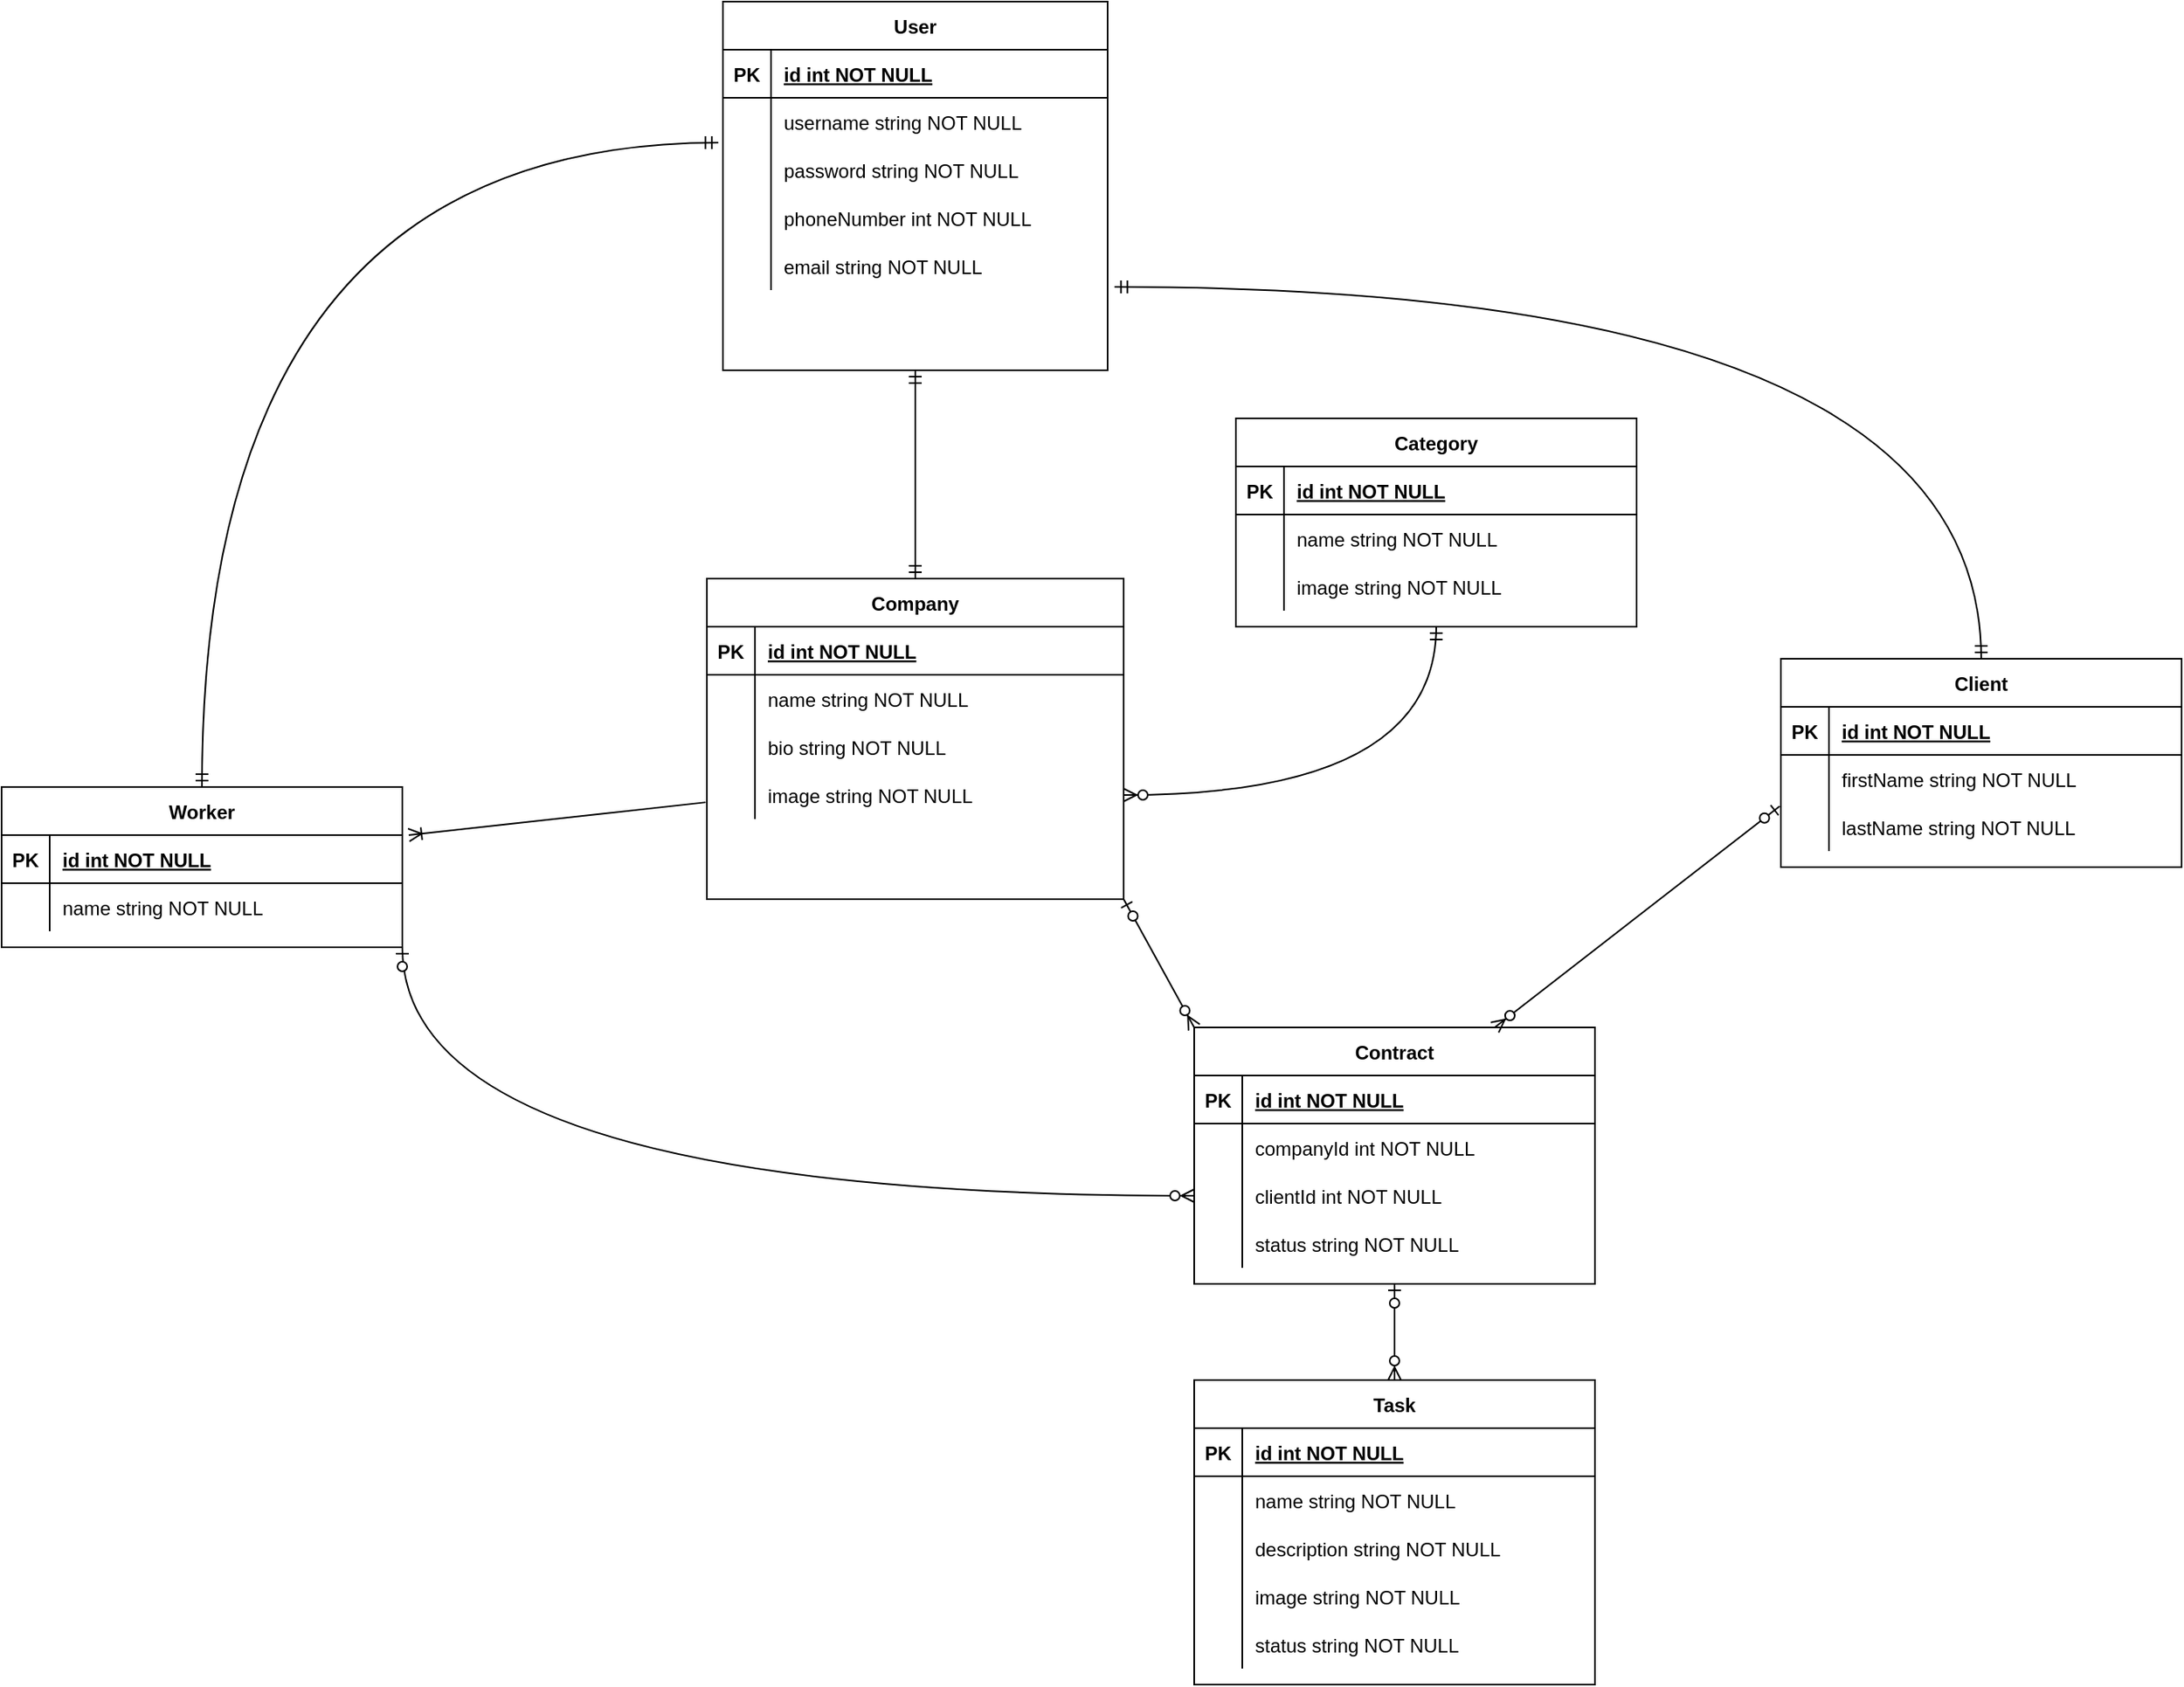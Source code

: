 <mxfile>
    <diagram id="NqnBWWsW14oWl0AOZJB6" name="Page-1">
        <mxGraphModel dx="2375" dy="1857" grid="1" gridSize="10" guides="1" tooltips="1" connect="1" arrows="1" fold="1" page="1" pageScale="1" pageWidth="827" pageHeight="1169" math="0" shadow="0">
            <root>
                <mxCell id="0"/>
                <mxCell id="1" parent="0"/>
                <mxCell id="oNIHpnh7bQgrqTydq-CB-7" value="Company" style="shape=table;startSize=30;container=1;collapsible=1;childLayout=tableLayout;fixedRows=1;rowLines=0;fontStyle=1;align=center;resizeLast=1;" parent="1" vertex="1">
                    <mxGeometry x="-140" y="-110" width="260" height="200" as="geometry"/>
                </mxCell>
                <mxCell id="oNIHpnh7bQgrqTydq-CB-8" value="" style="shape=partialRectangle;collapsible=0;dropTarget=0;pointerEvents=0;fillColor=none;points=[[0,0.5],[1,0.5]];portConstraint=eastwest;top=0;left=0;right=0;bottom=1;" parent="oNIHpnh7bQgrqTydq-CB-7" vertex="1">
                    <mxGeometry y="30" width="260" height="30" as="geometry"/>
                </mxCell>
                <mxCell id="oNIHpnh7bQgrqTydq-CB-9" value="PK" style="shape=partialRectangle;overflow=hidden;connectable=0;fillColor=none;top=0;left=0;bottom=0;right=0;fontStyle=1;" parent="oNIHpnh7bQgrqTydq-CB-8" vertex="1">
                    <mxGeometry width="30" height="30" as="geometry"/>
                </mxCell>
                <mxCell id="oNIHpnh7bQgrqTydq-CB-10" value="id int NOT NULL " style="shape=partialRectangle;overflow=hidden;connectable=0;fillColor=none;top=0;left=0;bottom=0;right=0;align=left;spacingLeft=6;fontStyle=5;" parent="oNIHpnh7bQgrqTydq-CB-8" vertex="1">
                    <mxGeometry x="30" width="230" height="30" as="geometry"/>
                </mxCell>
                <mxCell id="oNIHpnh7bQgrqTydq-CB-11" value="" style="shape=partialRectangle;collapsible=0;dropTarget=0;pointerEvents=0;fillColor=none;points=[[0,0.5],[1,0.5]];portConstraint=eastwest;top=0;left=0;right=0;bottom=0;" parent="oNIHpnh7bQgrqTydq-CB-7" vertex="1">
                    <mxGeometry y="60" width="260" height="30" as="geometry"/>
                </mxCell>
                <mxCell id="oNIHpnh7bQgrqTydq-CB-12" value="" style="shape=partialRectangle;overflow=hidden;connectable=0;fillColor=none;top=0;left=0;bottom=0;right=0;" parent="oNIHpnh7bQgrqTydq-CB-11" vertex="1">
                    <mxGeometry width="30" height="30" as="geometry"/>
                </mxCell>
                <mxCell id="oNIHpnh7bQgrqTydq-CB-13" value="name string NOT NULL" style="shape=partialRectangle;overflow=hidden;connectable=0;fillColor=none;top=0;left=0;bottom=0;right=0;align=left;spacingLeft=6;" parent="oNIHpnh7bQgrqTydq-CB-11" vertex="1">
                    <mxGeometry x="30" width="230" height="30" as="geometry"/>
                </mxCell>
                <mxCell id="oNIHpnh7bQgrqTydq-CB-94" value="" style="shape=partialRectangle;collapsible=0;dropTarget=0;pointerEvents=0;fillColor=none;points=[[0,0.5],[1,0.5]];portConstraint=eastwest;top=0;left=0;right=0;bottom=0;" parent="oNIHpnh7bQgrqTydq-CB-7" vertex="1">
                    <mxGeometry y="90" width="260" height="30" as="geometry"/>
                </mxCell>
                <mxCell id="oNIHpnh7bQgrqTydq-CB-95" value="" style="shape=partialRectangle;overflow=hidden;connectable=0;fillColor=none;top=0;left=0;bottom=0;right=0;" parent="oNIHpnh7bQgrqTydq-CB-94" vertex="1">
                    <mxGeometry width="30" height="30" as="geometry"/>
                </mxCell>
                <mxCell id="oNIHpnh7bQgrqTydq-CB-96" value="bio string NOT NULL" style="shape=partialRectangle;overflow=hidden;connectable=0;fillColor=none;top=0;left=0;bottom=0;right=0;align=left;spacingLeft=6;" parent="oNIHpnh7bQgrqTydq-CB-94" vertex="1">
                    <mxGeometry x="30" width="230" height="30" as="geometry"/>
                </mxCell>
                <mxCell id="oNIHpnh7bQgrqTydq-CB-111" value="" style="shape=partialRectangle;collapsible=0;dropTarget=0;pointerEvents=0;fillColor=none;points=[[0,0.5],[1,0.5]];portConstraint=eastwest;top=0;left=0;right=0;bottom=0;" parent="oNIHpnh7bQgrqTydq-CB-7" vertex="1">
                    <mxGeometry y="120" width="260" height="30" as="geometry"/>
                </mxCell>
                <mxCell id="oNIHpnh7bQgrqTydq-CB-112" value="" style="shape=partialRectangle;overflow=hidden;connectable=0;fillColor=none;top=0;left=0;bottom=0;right=0;" parent="oNIHpnh7bQgrqTydq-CB-111" vertex="1">
                    <mxGeometry width="30" height="30" as="geometry"/>
                </mxCell>
                <mxCell id="oNIHpnh7bQgrqTydq-CB-113" value="image string NOT NULL" style="shape=partialRectangle;overflow=hidden;connectable=0;fillColor=none;top=0;left=0;bottom=0;right=0;align=left;spacingLeft=6;" parent="oNIHpnh7bQgrqTydq-CB-111" vertex="1">
                    <mxGeometry x="30" width="230" height="30" as="geometry"/>
                </mxCell>
                <mxCell id="oNIHpnh7bQgrqTydq-CB-38" value="" style="fontSize=12;html=1;endArrow=ERoneToMany;exitX=-0.003;exitY=0.652;exitDx=0;exitDy=0;entryX=1.016;entryY=0;entryDx=0;entryDy=0;exitPerimeter=0;entryPerimeter=0;" parent="1" source="oNIHpnh7bQgrqTydq-CB-111" target="oNIHpnh7bQgrqTydq-CB-121" edge="1">
                    <mxGeometry width="100" height="100" relative="1" as="geometry">
                        <mxPoint x="363" y="340" as="sourcePoint"/>
                        <mxPoint x="-650" y="230" as="targetPoint"/>
                    </mxGeometry>
                </mxCell>
                <mxCell id="oNIHpnh7bQgrqTydq-CB-39" value="Task" style="shape=table;startSize=30;container=1;collapsible=1;childLayout=tableLayout;fixedRows=1;rowLines=0;fontStyle=1;align=center;resizeLast=1;" parent="1" vertex="1">
                    <mxGeometry x="164" y="390" width="250" height="190" as="geometry"/>
                </mxCell>
                <mxCell id="oNIHpnh7bQgrqTydq-CB-40" value="" style="shape=partialRectangle;collapsible=0;dropTarget=0;pointerEvents=0;fillColor=none;points=[[0,0.5],[1,0.5]];portConstraint=eastwest;top=0;left=0;right=0;bottom=1;" parent="oNIHpnh7bQgrqTydq-CB-39" vertex="1">
                    <mxGeometry y="30" width="250" height="30" as="geometry"/>
                </mxCell>
                <mxCell id="oNIHpnh7bQgrqTydq-CB-41" value="PK" style="shape=partialRectangle;overflow=hidden;connectable=0;fillColor=none;top=0;left=0;bottom=0;right=0;fontStyle=1;" parent="oNIHpnh7bQgrqTydq-CB-40" vertex="1">
                    <mxGeometry width="30" height="30" as="geometry"/>
                </mxCell>
                <mxCell id="oNIHpnh7bQgrqTydq-CB-42" value="id int NOT NULL " style="shape=partialRectangle;overflow=hidden;connectable=0;fillColor=none;top=0;left=0;bottom=0;right=0;align=left;spacingLeft=6;fontStyle=5;" parent="oNIHpnh7bQgrqTydq-CB-40" vertex="1">
                    <mxGeometry x="30" width="220" height="30" as="geometry"/>
                </mxCell>
                <mxCell id="oNIHpnh7bQgrqTydq-CB-43" value="" style="shape=partialRectangle;collapsible=0;dropTarget=0;pointerEvents=0;fillColor=none;points=[[0,0.5],[1,0.5]];portConstraint=eastwest;top=0;left=0;right=0;bottom=0;" parent="oNIHpnh7bQgrqTydq-CB-39" vertex="1">
                    <mxGeometry y="60" width="250" height="30" as="geometry"/>
                </mxCell>
                <mxCell id="oNIHpnh7bQgrqTydq-CB-44" value="" style="shape=partialRectangle;overflow=hidden;connectable=0;fillColor=none;top=0;left=0;bottom=0;right=0;" parent="oNIHpnh7bQgrqTydq-CB-43" vertex="1">
                    <mxGeometry width="30" height="30" as="geometry"/>
                </mxCell>
                <mxCell id="oNIHpnh7bQgrqTydq-CB-45" value="name string NOT NULL" style="shape=partialRectangle;overflow=hidden;connectable=0;fillColor=none;top=0;left=0;bottom=0;right=0;align=left;spacingLeft=6;" parent="oNIHpnh7bQgrqTydq-CB-43" vertex="1">
                    <mxGeometry x="30" width="220" height="30" as="geometry"/>
                </mxCell>
                <mxCell id="oNIHpnh7bQgrqTydq-CB-46" value="" style="shape=partialRectangle;collapsible=0;dropTarget=0;pointerEvents=0;fillColor=none;points=[[0,0.5],[1,0.5]];portConstraint=eastwest;top=0;left=0;right=0;bottom=0;" parent="oNIHpnh7bQgrqTydq-CB-39" vertex="1">
                    <mxGeometry y="90" width="250" height="30" as="geometry"/>
                </mxCell>
                <mxCell id="oNIHpnh7bQgrqTydq-CB-47" value="" style="shape=partialRectangle;overflow=hidden;connectable=0;fillColor=none;top=0;left=0;bottom=0;right=0;" parent="oNIHpnh7bQgrqTydq-CB-46" vertex="1">
                    <mxGeometry width="30" height="30" as="geometry"/>
                </mxCell>
                <mxCell id="oNIHpnh7bQgrqTydq-CB-48" value="description string NOT NULL" style="shape=partialRectangle;overflow=hidden;connectable=0;fillColor=none;top=0;left=0;bottom=0;right=0;align=left;spacingLeft=6;" parent="oNIHpnh7bQgrqTydq-CB-46" vertex="1">
                    <mxGeometry x="30" width="220" height="30" as="geometry"/>
                </mxCell>
                <mxCell id="oNIHpnh7bQgrqTydq-CB-151" value="" style="shape=partialRectangle;collapsible=0;dropTarget=0;pointerEvents=0;fillColor=none;points=[[0,0.5],[1,0.5]];portConstraint=eastwest;top=0;left=0;right=0;bottom=0;" parent="oNIHpnh7bQgrqTydq-CB-39" vertex="1">
                    <mxGeometry y="120" width="250" height="30" as="geometry"/>
                </mxCell>
                <mxCell id="oNIHpnh7bQgrqTydq-CB-152" value="" style="shape=partialRectangle;overflow=hidden;connectable=0;fillColor=none;top=0;left=0;bottom=0;right=0;" parent="oNIHpnh7bQgrqTydq-CB-151" vertex="1">
                    <mxGeometry width="30" height="30" as="geometry"/>
                </mxCell>
                <mxCell id="oNIHpnh7bQgrqTydq-CB-153" value="image string NOT NULL" style="shape=partialRectangle;overflow=hidden;connectable=0;fillColor=none;top=0;left=0;bottom=0;right=0;align=left;spacingLeft=6;" parent="oNIHpnh7bQgrqTydq-CB-151" vertex="1">
                    <mxGeometry x="30" width="220" height="30" as="geometry"/>
                </mxCell>
                <mxCell id="oNIHpnh7bQgrqTydq-CB-184" value="" style="shape=partialRectangle;collapsible=0;dropTarget=0;pointerEvents=0;fillColor=none;points=[[0,0.5],[1,0.5]];portConstraint=eastwest;top=0;left=0;right=0;bottom=0;" parent="oNIHpnh7bQgrqTydq-CB-39" vertex="1">
                    <mxGeometry y="150" width="250" height="30" as="geometry"/>
                </mxCell>
                <mxCell id="oNIHpnh7bQgrqTydq-CB-185" value="" style="shape=partialRectangle;overflow=hidden;connectable=0;fillColor=none;top=0;left=0;bottom=0;right=0;" parent="oNIHpnh7bQgrqTydq-CB-184" vertex="1">
                    <mxGeometry width="30" height="30" as="geometry"/>
                </mxCell>
                <mxCell id="oNIHpnh7bQgrqTydq-CB-186" value="status string NOT NULL" style="shape=partialRectangle;overflow=hidden;connectable=0;fillColor=none;top=0;left=0;bottom=0;right=0;align=left;spacingLeft=6;" parent="oNIHpnh7bQgrqTydq-CB-184" vertex="1">
                    <mxGeometry x="30" width="220" height="30" as="geometry"/>
                </mxCell>
                <mxCell id="oNIHpnh7bQgrqTydq-CB-49" value="User" style="shape=table;startSize=30;container=1;collapsible=1;childLayout=tableLayout;fixedRows=1;rowLines=0;fontStyle=1;align=center;resizeLast=1;" parent="1" vertex="1">
                    <mxGeometry x="-130" y="-470" width="240" height="230.0" as="geometry"/>
                </mxCell>
                <mxCell id="oNIHpnh7bQgrqTydq-CB-50" value="" style="shape=partialRectangle;collapsible=0;dropTarget=0;pointerEvents=0;fillColor=none;points=[[0,0.5],[1,0.5]];portConstraint=eastwest;top=0;left=0;right=0;bottom=1;" parent="oNIHpnh7bQgrqTydq-CB-49" vertex="1">
                    <mxGeometry y="30" width="240" height="30" as="geometry"/>
                </mxCell>
                <mxCell id="oNIHpnh7bQgrqTydq-CB-51" value="PK" style="shape=partialRectangle;overflow=hidden;connectable=0;fillColor=none;top=0;left=0;bottom=0;right=0;fontStyle=1;" parent="oNIHpnh7bQgrqTydq-CB-50" vertex="1">
                    <mxGeometry width="30" height="30" as="geometry"/>
                </mxCell>
                <mxCell id="oNIHpnh7bQgrqTydq-CB-52" value="id int NOT NULL " style="shape=partialRectangle;overflow=hidden;connectable=0;fillColor=none;top=0;left=0;bottom=0;right=0;align=left;spacingLeft=6;fontStyle=5;" parent="oNIHpnh7bQgrqTydq-CB-50" vertex="1">
                    <mxGeometry x="30" width="210" height="30" as="geometry"/>
                </mxCell>
                <mxCell id="oNIHpnh7bQgrqTydq-CB-53" value="" style="shape=partialRectangle;collapsible=0;dropTarget=0;pointerEvents=0;fillColor=none;points=[[0,0.5],[1,0.5]];portConstraint=eastwest;top=0;left=0;right=0;bottom=0;" parent="oNIHpnh7bQgrqTydq-CB-49" vertex="1">
                    <mxGeometry y="60" width="240" height="30" as="geometry"/>
                </mxCell>
                <mxCell id="oNIHpnh7bQgrqTydq-CB-54" value="" style="shape=partialRectangle;overflow=hidden;connectable=0;fillColor=none;top=0;left=0;bottom=0;right=0;" parent="oNIHpnh7bQgrqTydq-CB-53" vertex="1">
                    <mxGeometry width="30" height="30" as="geometry"/>
                </mxCell>
                <mxCell id="oNIHpnh7bQgrqTydq-CB-55" value="username string NOT NULL" style="shape=partialRectangle;overflow=hidden;connectable=0;fillColor=none;top=0;left=0;bottom=0;right=0;align=left;spacingLeft=6;" parent="oNIHpnh7bQgrqTydq-CB-53" vertex="1">
                    <mxGeometry x="30" width="210" height="30" as="geometry"/>
                </mxCell>
                <mxCell id="oNIHpnh7bQgrqTydq-CB-56" value="" style="shape=partialRectangle;collapsible=0;dropTarget=0;pointerEvents=0;fillColor=none;points=[[0,0.5],[1,0.5]];portConstraint=eastwest;top=0;left=0;right=0;bottom=0;" parent="oNIHpnh7bQgrqTydq-CB-49" vertex="1">
                    <mxGeometry y="90" width="240" height="30" as="geometry"/>
                </mxCell>
                <mxCell id="oNIHpnh7bQgrqTydq-CB-57" value="" style="shape=partialRectangle;overflow=hidden;connectable=0;fillColor=none;top=0;left=0;bottom=0;right=0;" parent="oNIHpnh7bQgrqTydq-CB-56" vertex="1">
                    <mxGeometry width="30" height="30" as="geometry"/>
                </mxCell>
                <mxCell id="oNIHpnh7bQgrqTydq-CB-58" value="password string NOT NULL" style="shape=partialRectangle;overflow=hidden;connectable=0;fillColor=none;top=0;left=0;bottom=0;right=0;align=left;spacingLeft=6;" parent="oNIHpnh7bQgrqTydq-CB-56" vertex="1">
                    <mxGeometry x="30" width="210" height="30" as="geometry"/>
                </mxCell>
                <mxCell id="oNIHpnh7bQgrqTydq-CB-107" value="" style="shape=partialRectangle;collapsible=0;dropTarget=0;pointerEvents=0;fillColor=none;points=[[0,0.5],[1,0.5]];portConstraint=eastwest;top=0;left=0;right=0;bottom=0;" parent="oNIHpnh7bQgrqTydq-CB-49" vertex="1">
                    <mxGeometry y="120" width="240" height="30" as="geometry"/>
                </mxCell>
                <mxCell id="oNIHpnh7bQgrqTydq-CB-108" value="" style="shape=partialRectangle;overflow=hidden;connectable=0;fillColor=none;top=0;left=0;bottom=0;right=0;" parent="oNIHpnh7bQgrqTydq-CB-107" vertex="1">
                    <mxGeometry width="30" height="30" as="geometry"/>
                </mxCell>
                <mxCell id="oNIHpnh7bQgrqTydq-CB-109" value="phoneNumber int NOT NULL" style="shape=partialRectangle;overflow=hidden;connectable=0;fillColor=none;top=0;left=0;bottom=0;right=0;align=left;spacingLeft=6;" parent="oNIHpnh7bQgrqTydq-CB-107" vertex="1">
                    <mxGeometry x="30" width="210" height="30" as="geometry"/>
                </mxCell>
                <mxCell id="oNIHpnh7bQgrqTydq-CB-117" value="" style="shape=partialRectangle;collapsible=0;dropTarget=0;pointerEvents=0;fillColor=none;points=[[0,0.5],[1,0.5]];portConstraint=eastwest;top=0;left=0;right=0;bottom=0;" parent="oNIHpnh7bQgrqTydq-CB-49" vertex="1">
                    <mxGeometry y="150" width="240" height="30" as="geometry"/>
                </mxCell>
                <mxCell id="oNIHpnh7bQgrqTydq-CB-118" value="" style="shape=partialRectangle;overflow=hidden;connectable=0;fillColor=none;top=0;left=0;bottom=0;right=0;" parent="oNIHpnh7bQgrqTydq-CB-117" vertex="1">
                    <mxGeometry width="30" height="30" as="geometry"/>
                </mxCell>
                <mxCell id="oNIHpnh7bQgrqTydq-CB-119" value="email string NOT NULL" style="shape=partialRectangle;overflow=hidden;connectable=0;fillColor=none;top=0;left=0;bottom=0;right=0;align=left;spacingLeft=6;" parent="oNIHpnh7bQgrqTydq-CB-117" vertex="1">
                    <mxGeometry x="30" width="210" height="30" as="geometry"/>
                </mxCell>
                <mxCell id="oNIHpnh7bQgrqTydq-CB-120" value="Worker" style="shape=table;startSize=30;container=1;collapsible=1;childLayout=tableLayout;fixedRows=1;rowLines=0;fontStyle=1;align=center;resizeLast=1;" parent="1" vertex="1">
                    <mxGeometry x="-580" y="20" width="250" height="100" as="geometry"/>
                </mxCell>
                <mxCell id="oNIHpnh7bQgrqTydq-CB-121" value="" style="shape=partialRectangle;collapsible=0;dropTarget=0;pointerEvents=0;fillColor=none;points=[[0,0.5],[1,0.5]];portConstraint=eastwest;top=0;left=0;right=0;bottom=1;" parent="oNIHpnh7bQgrqTydq-CB-120" vertex="1">
                    <mxGeometry y="30" width="250" height="30" as="geometry"/>
                </mxCell>
                <mxCell id="oNIHpnh7bQgrqTydq-CB-122" value="PK" style="shape=partialRectangle;overflow=hidden;connectable=0;fillColor=none;top=0;left=0;bottom=0;right=0;fontStyle=1;" parent="oNIHpnh7bQgrqTydq-CB-121" vertex="1">
                    <mxGeometry width="30" height="30" as="geometry"/>
                </mxCell>
                <mxCell id="oNIHpnh7bQgrqTydq-CB-123" value="id int NOT NULL " style="shape=partialRectangle;overflow=hidden;connectable=0;fillColor=none;top=0;left=0;bottom=0;right=0;align=left;spacingLeft=6;fontStyle=5;" parent="oNIHpnh7bQgrqTydq-CB-121" vertex="1">
                    <mxGeometry x="30" width="220" height="30" as="geometry"/>
                </mxCell>
                <mxCell id="oNIHpnh7bQgrqTydq-CB-124" value="" style="shape=partialRectangle;collapsible=0;dropTarget=0;pointerEvents=0;fillColor=none;points=[[0,0.5],[1,0.5]];portConstraint=eastwest;top=0;left=0;right=0;bottom=0;" parent="oNIHpnh7bQgrqTydq-CB-120" vertex="1">
                    <mxGeometry y="60" width="250" height="30" as="geometry"/>
                </mxCell>
                <mxCell id="oNIHpnh7bQgrqTydq-CB-125" value="" style="shape=partialRectangle;overflow=hidden;connectable=0;fillColor=none;top=0;left=0;bottom=0;right=0;" parent="oNIHpnh7bQgrqTydq-CB-124" vertex="1">
                    <mxGeometry width="30" height="30" as="geometry"/>
                </mxCell>
                <mxCell id="oNIHpnh7bQgrqTydq-CB-126" value="name string NOT NULL" style="shape=partialRectangle;overflow=hidden;connectable=0;fillColor=none;top=0;left=0;bottom=0;right=0;align=left;spacingLeft=6;" parent="oNIHpnh7bQgrqTydq-CB-124" vertex="1">
                    <mxGeometry x="30" width="220" height="30" as="geometry"/>
                </mxCell>
                <mxCell id="oNIHpnh7bQgrqTydq-CB-130" value="Contract" style="shape=table;startSize=30;container=1;collapsible=1;childLayout=tableLayout;fixedRows=1;rowLines=0;fontStyle=1;align=center;resizeLast=1;" parent="1" vertex="1">
                    <mxGeometry x="164" y="170" width="250" height="160" as="geometry"/>
                </mxCell>
                <mxCell id="oNIHpnh7bQgrqTydq-CB-131" value="" style="shape=partialRectangle;collapsible=0;dropTarget=0;pointerEvents=0;fillColor=none;points=[[0,0.5],[1,0.5]];portConstraint=eastwest;top=0;left=0;right=0;bottom=1;" parent="oNIHpnh7bQgrqTydq-CB-130" vertex="1">
                    <mxGeometry y="30" width="250" height="30" as="geometry"/>
                </mxCell>
                <mxCell id="oNIHpnh7bQgrqTydq-CB-132" value="PK" style="shape=partialRectangle;overflow=hidden;connectable=0;fillColor=none;top=0;left=0;bottom=0;right=0;fontStyle=1;" parent="oNIHpnh7bQgrqTydq-CB-131" vertex="1">
                    <mxGeometry width="30" height="30" as="geometry"/>
                </mxCell>
                <mxCell id="oNIHpnh7bQgrqTydq-CB-133" value="id int NOT NULL " style="shape=partialRectangle;overflow=hidden;connectable=0;fillColor=none;top=0;left=0;bottom=0;right=0;align=left;spacingLeft=6;fontStyle=5;" parent="oNIHpnh7bQgrqTydq-CB-131" vertex="1">
                    <mxGeometry x="30" width="220" height="30" as="geometry"/>
                </mxCell>
                <mxCell id="oNIHpnh7bQgrqTydq-CB-134" value="" style="shape=partialRectangle;collapsible=0;dropTarget=0;pointerEvents=0;fillColor=none;points=[[0,0.5],[1,0.5]];portConstraint=eastwest;top=0;left=0;right=0;bottom=0;" parent="oNIHpnh7bQgrqTydq-CB-130" vertex="1">
                    <mxGeometry y="60" width="250" height="30" as="geometry"/>
                </mxCell>
                <mxCell id="oNIHpnh7bQgrqTydq-CB-135" value="" style="shape=partialRectangle;overflow=hidden;connectable=0;fillColor=none;top=0;left=0;bottom=0;right=0;" parent="oNIHpnh7bQgrqTydq-CB-134" vertex="1">
                    <mxGeometry width="30" height="30" as="geometry"/>
                </mxCell>
                <mxCell id="oNIHpnh7bQgrqTydq-CB-136" value="companyId int NOT NULL" style="shape=partialRectangle;overflow=hidden;connectable=0;fillColor=none;top=0;left=0;bottom=0;right=0;align=left;spacingLeft=6;" parent="oNIHpnh7bQgrqTydq-CB-134" vertex="1">
                    <mxGeometry x="30" width="220" height="30" as="geometry"/>
                </mxCell>
                <mxCell id="oNIHpnh7bQgrqTydq-CB-137" value="" style="shape=partialRectangle;collapsible=0;dropTarget=0;pointerEvents=0;fillColor=none;points=[[0,0.5],[1,0.5]];portConstraint=eastwest;top=0;left=0;right=0;bottom=0;" parent="oNIHpnh7bQgrqTydq-CB-130" vertex="1">
                    <mxGeometry y="90" width="250" height="30" as="geometry"/>
                </mxCell>
                <mxCell id="oNIHpnh7bQgrqTydq-CB-138" value="" style="shape=partialRectangle;overflow=hidden;connectable=0;fillColor=none;top=0;left=0;bottom=0;right=0;" parent="oNIHpnh7bQgrqTydq-CB-137" vertex="1">
                    <mxGeometry width="30" height="30" as="geometry"/>
                </mxCell>
                <mxCell id="oNIHpnh7bQgrqTydq-CB-139" value="clientId int NOT NULL" style="shape=partialRectangle;overflow=hidden;connectable=0;fillColor=none;top=0;left=0;bottom=0;right=0;align=left;spacingLeft=6;" parent="oNIHpnh7bQgrqTydq-CB-137" vertex="1">
                    <mxGeometry x="30" width="220" height="30" as="geometry"/>
                </mxCell>
                <mxCell id="oNIHpnh7bQgrqTydq-CB-140" value="" style="shape=partialRectangle;collapsible=0;dropTarget=0;pointerEvents=0;fillColor=none;points=[[0,0.5],[1,0.5]];portConstraint=eastwest;top=0;left=0;right=0;bottom=0;" parent="oNIHpnh7bQgrqTydq-CB-130" vertex="1">
                    <mxGeometry y="120" width="250" height="30" as="geometry"/>
                </mxCell>
                <mxCell id="oNIHpnh7bQgrqTydq-CB-141" value="" style="shape=partialRectangle;overflow=hidden;connectable=0;fillColor=none;top=0;left=0;bottom=0;right=0;" parent="oNIHpnh7bQgrqTydq-CB-140" vertex="1">
                    <mxGeometry width="30" height="30" as="geometry"/>
                </mxCell>
                <mxCell id="oNIHpnh7bQgrqTydq-CB-142" value="status string NOT NULL" style="shape=partialRectangle;overflow=hidden;connectable=0;fillColor=none;top=0;left=0;bottom=0;right=0;align=left;spacingLeft=6;" parent="oNIHpnh7bQgrqTydq-CB-140" vertex="1">
                    <mxGeometry x="30" width="220" height="30" as="geometry"/>
                </mxCell>
                <mxCell id="oNIHpnh7bQgrqTydq-CB-170" value="" style="fontSize=12;html=1;endArrow=ERzeroToMany;startArrow=ERzeroToOne;entryX=0.5;entryY=0;entryDx=0;entryDy=0;exitX=0.5;exitY=1;exitDx=0;exitDy=0;" parent="1" source="oNIHpnh7bQgrqTydq-CB-130" target="oNIHpnh7bQgrqTydq-CB-39" edge="1">
                    <mxGeometry width="100" height="100" relative="1" as="geometry">
                        <mxPoint x="350" y="320" as="sourcePoint"/>
                        <mxPoint x="509.25" y="403.36" as="targetPoint"/>
                    </mxGeometry>
                </mxCell>
                <mxCell id="oNIHpnh7bQgrqTydq-CB-171" value="" style="edgeStyle=orthogonalEdgeStyle;fontSize=12;html=1;endArrow=ERmandOne;startArrow=ERmandOne;exitX=1.018;exitY=0.935;exitDx=0;exitDy=0;entryX=0.5;entryY=0;entryDx=0;entryDy=0;exitPerimeter=0;curved=1;" parent="1" source="oNIHpnh7bQgrqTydq-CB-117" target="oNIHpnh7bQgrqTydq-CB-17" edge="1">
                    <mxGeometry width="100" height="100" relative="1" as="geometry">
                        <mxPoint x="330" y="800" as="sourcePoint"/>
                        <mxPoint x="320" y="250" as="targetPoint"/>
                    </mxGeometry>
                </mxCell>
                <mxCell id="oNIHpnh7bQgrqTydq-CB-173" value="" style="fontSize=12;html=1;endArrow=ERmandOne;startArrow=ERmandOne;entryX=0.5;entryY=1;entryDx=0;entryDy=0;exitX=0.5;exitY=0;exitDx=0;exitDy=0;" parent="1" source="oNIHpnh7bQgrqTydq-CB-7" target="oNIHpnh7bQgrqTydq-CB-49" edge="1">
                    <mxGeometry width="100" height="100" relative="1" as="geometry">
                        <mxPoint x="-45" y="840" as="sourcePoint"/>
                        <mxPoint x="55" y="740" as="targetPoint"/>
                    </mxGeometry>
                </mxCell>
                <mxCell id="oNIHpnh7bQgrqTydq-CB-174" value="" style="fontSize=12;html=1;endArrow=ERmandOne;startArrow=ERmandOne;exitX=-0.012;exitY=-0.067;exitDx=0;exitDy=0;entryX=0.5;entryY=0;entryDx=0;entryDy=0;exitPerimeter=0;edgeStyle=orthogonalEdgeStyle;curved=1;" parent="1" source="oNIHpnh7bQgrqTydq-CB-56" target="oNIHpnh7bQgrqTydq-CB-120" edge="1">
                    <mxGeometry width="100" height="100" relative="1" as="geometry">
                        <mxPoint x="470" y="860" as="sourcePoint"/>
                        <mxPoint x="570" y="760" as="targetPoint"/>
                    </mxGeometry>
                </mxCell>
                <mxCell id="oNIHpnh7bQgrqTydq-CB-17" value="Client" style="shape=table;startSize=30;container=1;collapsible=1;childLayout=tableLayout;fixedRows=1;rowLines=0;fontStyle=1;align=center;resizeLast=1;" parent="1" vertex="1">
                    <mxGeometry x="530" y="-60" width="250" height="130" as="geometry"/>
                </mxCell>
                <mxCell id="oNIHpnh7bQgrqTydq-CB-18" value="" style="shape=partialRectangle;collapsible=0;dropTarget=0;pointerEvents=0;fillColor=none;points=[[0,0.5],[1,0.5]];portConstraint=eastwest;top=0;left=0;right=0;bottom=1;" parent="oNIHpnh7bQgrqTydq-CB-17" vertex="1">
                    <mxGeometry y="30" width="250" height="30" as="geometry"/>
                </mxCell>
                <mxCell id="oNIHpnh7bQgrqTydq-CB-19" value="PK" style="shape=partialRectangle;overflow=hidden;connectable=0;fillColor=none;top=0;left=0;bottom=0;right=0;fontStyle=1;" parent="oNIHpnh7bQgrqTydq-CB-18" vertex="1">
                    <mxGeometry width="30" height="30" as="geometry"/>
                </mxCell>
                <mxCell id="oNIHpnh7bQgrqTydq-CB-20" value="id int NOT NULL " style="shape=partialRectangle;overflow=hidden;connectable=0;fillColor=none;top=0;left=0;bottom=0;right=0;align=left;spacingLeft=6;fontStyle=5;" parent="oNIHpnh7bQgrqTydq-CB-18" vertex="1">
                    <mxGeometry x="30" width="220" height="30" as="geometry"/>
                </mxCell>
                <mxCell id="oNIHpnh7bQgrqTydq-CB-21" value="" style="shape=partialRectangle;collapsible=0;dropTarget=0;pointerEvents=0;fillColor=none;points=[[0,0.5],[1,0.5]];portConstraint=eastwest;top=0;left=0;right=0;bottom=0;" parent="oNIHpnh7bQgrqTydq-CB-17" vertex="1">
                    <mxGeometry y="60" width="250" height="30" as="geometry"/>
                </mxCell>
                <mxCell id="oNIHpnh7bQgrqTydq-CB-22" value="" style="shape=partialRectangle;overflow=hidden;connectable=0;fillColor=none;top=0;left=0;bottom=0;right=0;" parent="oNIHpnh7bQgrqTydq-CB-21" vertex="1">
                    <mxGeometry width="30" height="30" as="geometry"/>
                </mxCell>
                <mxCell id="oNIHpnh7bQgrqTydq-CB-23" value="firstName string NOT NULL" style="shape=partialRectangle;overflow=hidden;connectable=0;fillColor=none;top=0;left=0;bottom=0;right=0;align=left;spacingLeft=6;" parent="oNIHpnh7bQgrqTydq-CB-21" vertex="1">
                    <mxGeometry x="30" width="220" height="30" as="geometry"/>
                </mxCell>
                <mxCell id="oNIHpnh7bQgrqTydq-CB-24" value="" style="shape=partialRectangle;collapsible=0;dropTarget=0;pointerEvents=0;fillColor=none;points=[[0,0.5],[1,0.5]];portConstraint=eastwest;top=0;left=0;right=0;bottom=0;" parent="oNIHpnh7bQgrqTydq-CB-17" vertex="1">
                    <mxGeometry y="90" width="250" height="30" as="geometry"/>
                </mxCell>
                <mxCell id="oNIHpnh7bQgrqTydq-CB-25" value="" style="shape=partialRectangle;overflow=hidden;connectable=0;fillColor=none;top=0;left=0;bottom=0;right=0;" parent="oNIHpnh7bQgrqTydq-CB-24" vertex="1">
                    <mxGeometry width="30" height="30" as="geometry"/>
                </mxCell>
                <mxCell id="oNIHpnh7bQgrqTydq-CB-26" value="lastName string NOT NULL" style="shape=partialRectangle;overflow=hidden;connectable=0;fillColor=none;top=0;left=0;bottom=0;right=0;align=left;spacingLeft=6;" parent="oNIHpnh7bQgrqTydq-CB-24" vertex="1">
                    <mxGeometry x="30" width="220" height="30" as="geometry"/>
                </mxCell>
                <mxCell id="oNIHpnh7bQgrqTydq-CB-188" value="Category" style="shape=table;startSize=30;container=1;collapsible=1;childLayout=tableLayout;fixedRows=1;rowLines=0;fontStyle=1;align=center;resizeLast=1;" parent="1" vertex="1">
                    <mxGeometry x="190" y="-210" width="250" height="130" as="geometry"/>
                </mxCell>
                <mxCell id="oNIHpnh7bQgrqTydq-CB-189" value="" style="shape=partialRectangle;collapsible=0;dropTarget=0;pointerEvents=0;fillColor=none;points=[[0,0.5],[1,0.5]];portConstraint=eastwest;top=0;left=0;right=0;bottom=1;" parent="oNIHpnh7bQgrqTydq-CB-188" vertex="1">
                    <mxGeometry y="30" width="250" height="30" as="geometry"/>
                </mxCell>
                <mxCell id="oNIHpnh7bQgrqTydq-CB-190" value="PK" style="shape=partialRectangle;overflow=hidden;connectable=0;fillColor=none;top=0;left=0;bottom=0;right=0;fontStyle=1;" parent="oNIHpnh7bQgrqTydq-CB-189" vertex="1">
                    <mxGeometry width="30" height="30" as="geometry"/>
                </mxCell>
                <mxCell id="oNIHpnh7bQgrqTydq-CB-191" value="id int NOT NULL " style="shape=partialRectangle;overflow=hidden;connectable=0;fillColor=none;top=0;left=0;bottom=0;right=0;align=left;spacingLeft=6;fontStyle=5;" parent="oNIHpnh7bQgrqTydq-CB-189" vertex="1">
                    <mxGeometry x="30" width="220" height="30" as="geometry"/>
                </mxCell>
                <mxCell id="oNIHpnh7bQgrqTydq-CB-192" value="" style="shape=partialRectangle;collapsible=0;dropTarget=0;pointerEvents=0;fillColor=none;points=[[0,0.5],[1,0.5]];portConstraint=eastwest;top=0;left=0;right=0;bottom=0;" parent="oNIHpnh7bQgrqTydq-CB-188" vertex="1">
                    <mxGeometry y="60" width="250" height="30" as="geometry"/>
                </mxCell>
                <mxCell id="oNIHpnh7bQgrqTydq-CB-193" value="" style="shape=partialRectangle;overflow=hidden;connectable=0;fillColor=none;top=0;left=0;bottom=0;right=0;" parent="oNIHpnh7bQgrqTydq-CB-192" vertex="1">
                    <mxGeometry width="30" height="30" as="geometry"/>
                </mxCell>
                <mxCell id="oNIHpnh7bQgrqTydq-CB-194" value="name string NOT NULL" style="shape=partialRectangle;overflow=hidden;connectable=0;fillColor=none;top=0;left=0;bottom=0;right=0;align=left;spacingLeft=6;" parent="oNIHpnh7bQgrqTydq-CB-192" vertex="1">
                    <mxGeometry x="30" width="220" height="30" as="geometry"/>
                </mxCell>
                <mxCell id="oNIHpnh7bQgrqTydq-CB-198" value="" style="shape=partialRectangle;collapsible=0;dropTarget=0;pointerEvents=0;fillColor=none;points=[[0,0.5],[1,0.5]];portConstraint=eastwest;top=0;left=0;right=0;bottom=0;" parent="oNIHpnh7bQgrqTydq-CB-188" vertex="1">
                    <mxGeometry y="90" width="250" height="30" as="geometry"/>
                </mxCell>
                <mxCell id="oNIHpnh7bQgrqTydq-CB-199" value="" style="shape=partialRectangle;overflow=hidden;connectable=0;fillColor=none;top=0;left=0;bottom=0;right=0;" parent="oNIHpnh7bQgrqTydq-CB-198" vertex="1">
                    <mxGeometry width="30" height="30" as="geometry"/>
                </mxCell>
                <mxCell id="oNIHpnh7bQgrqTydq-CB-200" value="image string NOT NULL" style="shape=partialRectangle;overflow=hidden;connectable=0;fillColor=none;top=0;left=0;bottom=0;right=0;align=left;spacingLeft=6;" parent="oNIHpnh7bQgrqTydq-CB-198" vertex="1">
                    <mxGeometry x="30" width="220" height="30" as="geometry"/>
                </mxCell>
                <mxCell id="oNIHpnh7bQgrqTydq-CB-202" value="" style="fontSize=12;html=1;endArrow=ERzeroToMany;startArrow=ERmandOne;exitX=0.5;exitY=1;exitDx=0;exitDy=0;entryX=1;entryY=0.5;entryDx=0;entryDy=0;edgeStyle=orthogonalEdgeStyle;curved=1;" parent="1" source="oNIHpnh7bQgrqTydq-CB-188" target="oNIHpnh7bQgrqTydq-CB-111" edge="1">
                    <mxGeometry width="100" height="100" relative="1" as="geometry">
                        <mxPoint x="-10" y="140" as="sourcePoint"/>
                        <mxPoint x="90" y="40" as="targetPoint"/>
                    </mxGeometry>
                </mxCell>
                <mxCell id="3" value="" style="fontSize=12;html=1;endArrow=ERzeroToMany;startArrow=ERzeroToOne;entryX=0;entryY=0;entryDx=0;entryDy=0;exitX=1;exitY=1;exitDx=0;exitDy=0;" parent="1" source="oNIHpnh7bQgrqTydq-CB-7" target="oNIHpnh7bQgrqTydq-CB-130" edge="1">
                    <mxGeometry width="100" height="100" relative="1" as="geometry">
                        <mxPoint x="90" y="190" as="sourcePoint"/>
                        <mxPoint x="91" y="340" as="targetPoint"/>
                    </mxGeometry>
                </mxCell>
                <mxCell id="4" value="" style="fontSize=12;html=1;endArrow=ERzeroToMany;startArrow=ERzeroToOne;entryX=0.75;entryY=0;entryDx=0;entryDy=0;exitX=-0.003;exitY=0.067;exitDx=0;exitDy=0;exitPerimeter=0;" parent="1" source="oNIHpnh7bQgrqTydq-CB-24" target="oNIHpnh7bQgrqTydq-CB-130" edge="1">
                    <mxGeometry width="100" height="100" relative="1" as="geometry">
                        <mxPoint x="476" y="20" as="sourcePoint"/>
                        <mxPoint x="477" y="170" as="targetPoint"/>
                    </mxGeometry>
                </mxCell>
                <mxCell id="5" value="" style="fontSize=12;html=1;endArrow=ERzeroToMany;startArrow=ERzeroToOne;entryX=0;entryY=0.5;entryDx=0;entryDy=0;exitX=1;exitY=1;exitDx=0;exitDy=0;edgeStyle=orthogonalEdgeStyle;curved=1;" parent="1" source="oNIHpnh7bQgrqTydq-CB-120" target="oNIHpnh7bQgrqTydq-CB-137" edge="1">
                    <mxGeometry width="100" height="100" relative="1" as="geometry">
                        <mxPoint x="-180" y="260" as="sourcePoint"/>
                        <mxPoint x="-179" y="410" as="targetPoint"/>
                    </mxGeometry>
                </mxCell>
            </root>
        </mxGraphModel>
    </diagram>
</mxfile>